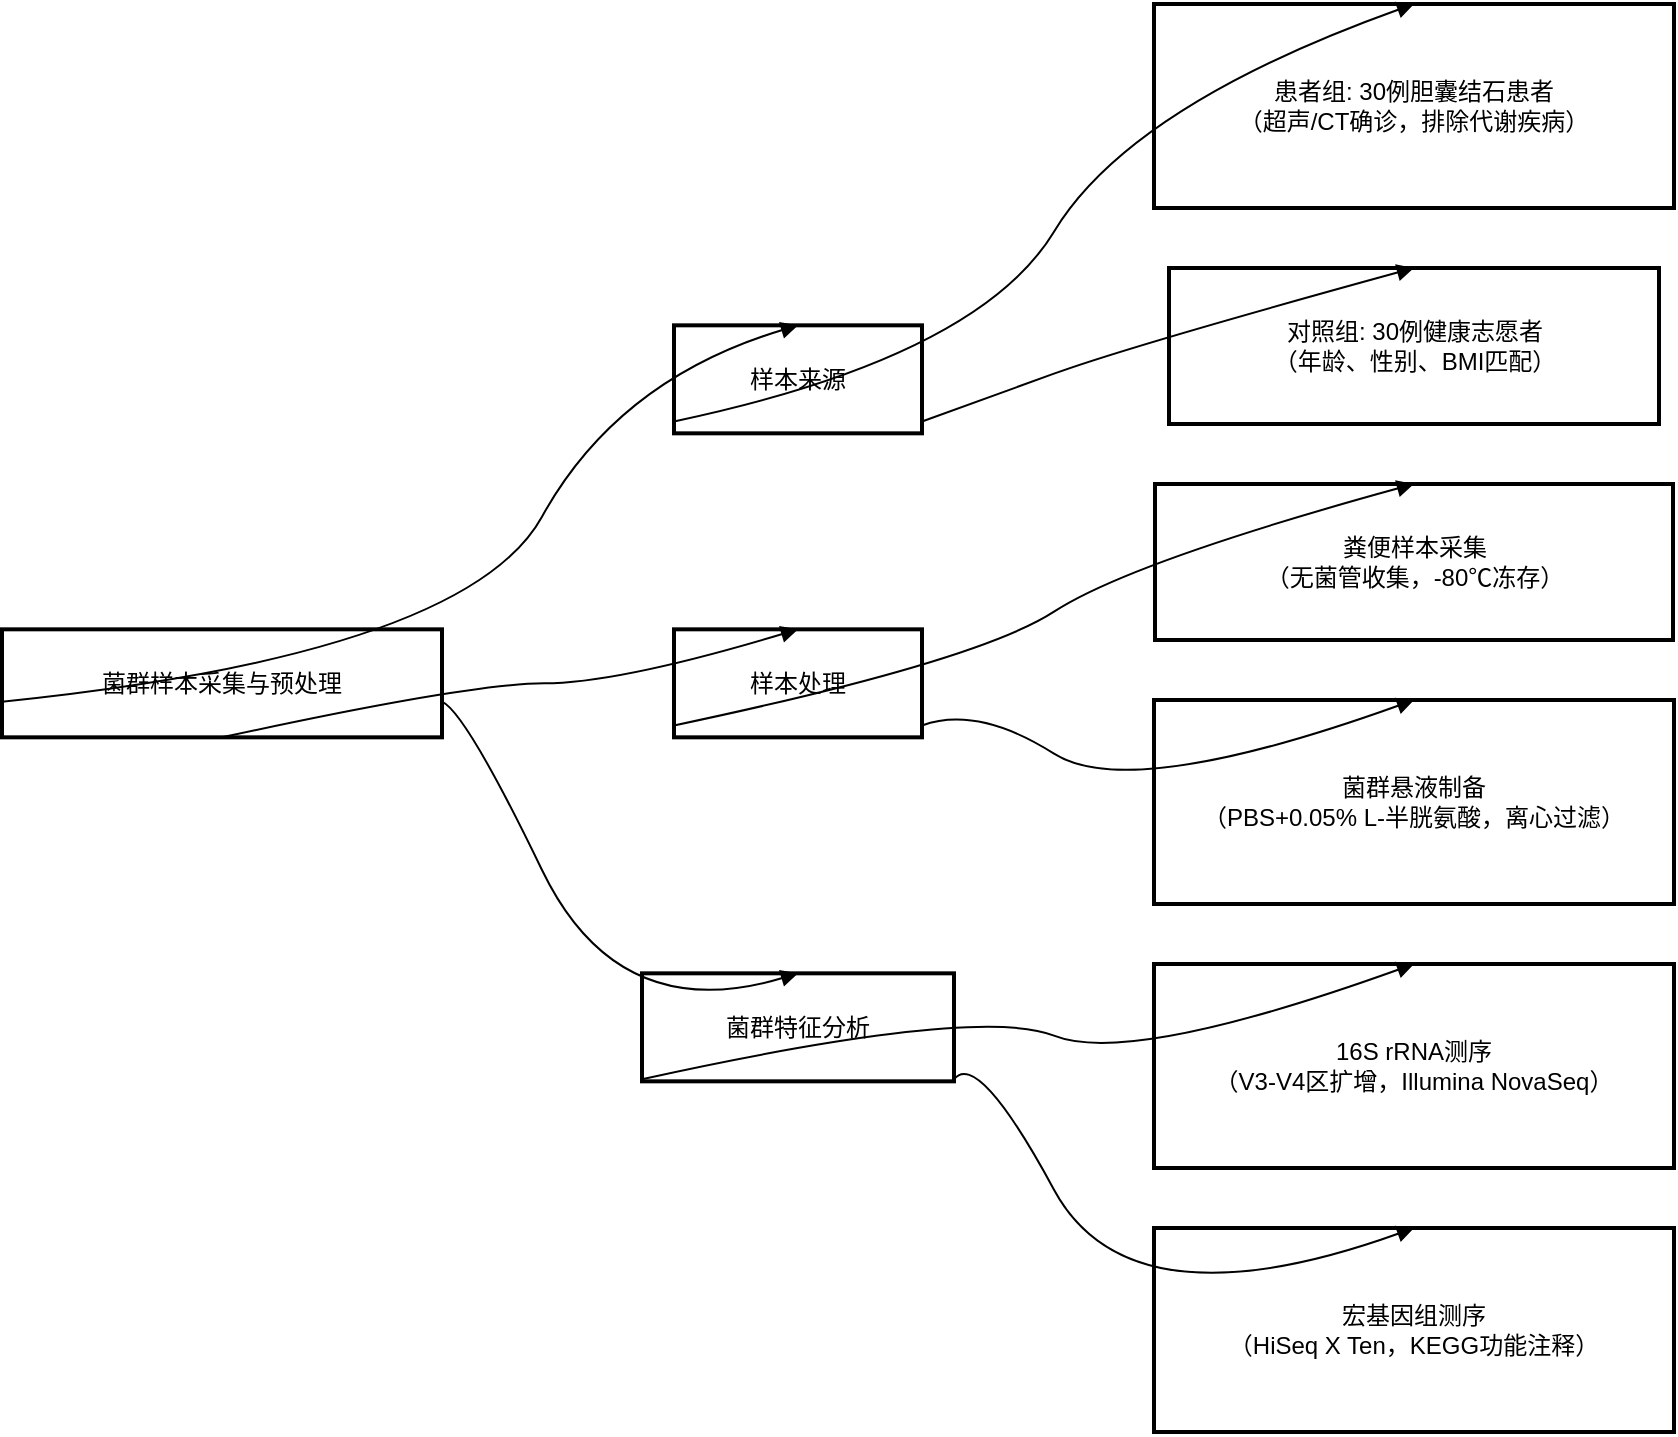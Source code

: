 <mxfile version="26.2.14">
  <diagram id="C5RBs43oDa-KdzZeNtuy" name="Page-1">
    <mxGraphModel dx="2245" dy="1931" grid="1" gridSize="10" guides="1" tooltips="1" connect="1" arrows="1" fold="1" page="1" pageScale="1" pageWidth="827" pageHeight="1169" math="0" shadow="0">
      <root>
        <mxCell id="WIyWlLk6GJQsqaUBKTNV-0" />
        <mxCell id="WIyWlLk6GJQsqaUBKTNV-1" parent="WIyWlLk6GJQsqaUBKTNV-0" />
        <mxCell id="n_GMTlLWjzd6wOx4EPxu-156" value="菌群样本采集与预处理" style="whiteSpace=wrap;strokeWidth=2;" vertex="1" parent="WIyWlLk6GJQsqaUBKTNV-1">
          <mxGeometry y="312.667" width="220" height="54" as="geometry" />
        </mxCell>
        <mxCell id="n_GMTlLWjzd6wOx4EPxu-157" value="样本来源" style="whiteSpace=wrap;strokeWidth=2;" vertex="1" parent="WIyWlLk6GJQsqaUBKTNV-1">
          <mxGeometry x="336" y="160.667" width="124" height="54" as="geometry" />
        </mxCell>
        <mxCell id="n_GMTlLWjzd6wOx4EPxu-158" value="样本处理" style="whiteSpace=wrap;strokeWidth=2;" vertex="1" parent="WIyWlLk6GJQsqaUBKTNV-1">
          <mxGeometry x="336" y="312.667" width="124" height="54" as="geometry" />
        </mxCell>
        <mxCell id="n_GMTlLWjzd6wOx4EPxu-159" value="菌群特征分析" style="whiteSpace=wrap;strokeWidth=2;" vertex="1" parent="WIyWlLk6GJQsqaUBKTNV-1">
          <mxGeometry x="320" y="484.667" width="156" height="54" as="geometry" />
        </mxCell>
        <mxCell id="n_GMTlLWjzd6wOx4EPxu-160" value="患者组: 30例胆囊结石患者&#xa;（超声/CT确诊，排除代谢疾病）" style="whiteSpace=wrap;strokeWidth=2;" vertex="1" parent="WIyWlLk6GJQsqaUBKTNV-1">
          <mxGeometry x="576" width="260" height="102" as="geometry" />
        </mxCell>
        <mxCell id="n_GMTlLWjzd6wOx4EPxu-161" value="对照组: 30例健康志愿者&#xa;（年龄、性别、BMI匹配）" style="whiteSpace=wrap;strokeWidth=2;" vertex="1" parent="WIyWlLk6GJQsqaUBKTNV-1">
          <mxGeometry x="583.5" y="132" width="245" height="78" as="geometry" />
        </mxCell>
        <mxCell id="n_GMTlLWjzd6wOx4EPxu-162" value="粪便样本采集&#xa;（无菌管收集，-80℃冻存）" style="whiteSpace=wrap;strokeWidth=2;" vertex="1" parent="WIyWlLk6GJQsqaUBKTNV-1">
          <mxGeometry x="576.5" y="240" width="259" height="78" as="geometry" />
        </mxCell>
        <mxCell id="n_GMTlLWjzd6wOx4EPxu-163" value="菌群悬液制备&#xa;（PBS+0.05% L-半胱氨酸，离心过滤）" style="whiteSpace=wrap;strokeWidth=2;" vertex="1" parent="WIyWlLk6GJQsqaUBKTNV-1">
          <mxGeometry x="576" y="348" width="260" height="102" as="geometry" />
        </mxCell>
        <mxCell id="n_GMTlLWjzd6wOx4EPxu-164" value="16S rRNA测序&#xa;（V3-V4区扩增，Illumina NovaSeq）" style="whiteSpace=wrap;strokeWidth=2;" vertex="1" parent="WIyWlLk6GJQsqaUBKTNV-1">
          <mxGeometry x="576" y="480" width="260" height="102" as="geometry" />
        </mxCell>
        <mxCell id="n_GMTlLWjzd6wOx4EPxu-165" value="宏基因组测序&#xa;（HiSeq X Ten，KEGG功能注释）" style="whiteSpace=wrap;strokeWidth=2;" vertex="1" parent="WIyWlLk6GJQsqaUBKTNV-1">
          <mxGeometry x="576" y="612" width="260" height="102" as="geometry" />
        </mxCell>
        <mxCell id="n_GMTlLWjzd6wOx4EPxu-166" value="" style="curved=1;startArrow=none;endArrow=block;exitX=0;exitY=0.67;entryX=0.5;entryY=0;rounded=0;noEdgeStyle=1;orthogonal=1;" edge="1" parent="WIyWlLk6GJQsqaUBKTNV-1" source="n_GMTlLWjzd6wOx4EPxu-156" target="n_GMTlLWjzd6wOx4EPxu-157">
          <mxGeometry relative="1" as="geometry">
            <Array as="points">
              <mxPoint x="232" y="325" />
              <mxPoint x="308" y="187.667" />
            </Array>
          </mxGeometry>
        </mxCell>
        <mxCell id="n_GMTlLWjzd6wOx4EPxu-167" value="" style="curved=1;startArrow=none;endArrow=block;exitX=0.5;exitY=1;entryX=0.5;entryY=0;rounded=0;noEdgeStyle=1;orthogonal=1;" edge="1" parent="WIyWlLk6GJQsqaUBKTNV-1" source="n_GMTlLWjzd6wOx4EPxu-156" target="n_GMTlLWjzd6wOx4EPxu-158">
          <mxGeometry relative="1" as="geometry">
            <Array as="points">
              <mxPoint x="234" y="339.667" />
              <mxPoint x="308" y="339.667" />
            </Array>
          </mxGeometry>
        </mxCell>
        <mxCell id="n_GMTlLWjzd6wOx4EPxu-168" value="" style="curved=1;startArrow=none;endArrow=block;exitX=1;exitY=0.67;entryX=0.5;entryY=0;rounded=0;noEdgeStyle=1;orthogonal=1;" edge="1" parent="WIyWlLk6GJQsqaUBKTNV-1" source="n_GMTlLWjzd6wOx4EPxu-156" target="n_GMTlLWjzd6wOx4EPxu-159">
          <mxGeometry relative="1" as="geometry">
            <Array as="points">
              <mxPoint x="232" y="354.333" />
              <mxPoint x="308" y="511.667" />
            </Array>
          </mxGeometry>
        </mxCell>
        <mxCell id="n_GMTlLWjzd6wOx4EPxu-169" value="" style="curved=1;startArrow=none;endArrow=block;exitX=0;exitY=0.89;entryX=0.5;entryY=0;rounded=0;noEdgeStyle=1;orthogonal=1;" edge="1" parent="WIyWlLk6GJQsqaUBKTNV-1" source="n_GMTlLWjzd6wOx4EPxu-157" target="n_GMTlLWjzd6wOx4EPxu-160">
          <mxGeometry relative="1" as="geometry">
            <Array as="points">
              <mxPoint x="488" y="176.667" />
              <mxPoint x="564" y="51" />
            </Array>
          </mxGeometry>
        </mxCell>
        <mxCell id="n_GMTlLWjzd6wOx4EPxu-170" value="" style="curved=1;startArrow=none;endArrow=block;exitX=1;exitY=0.89;entryX=0.5;entryY=0;rounded=0;noEdgeStyle=1;orthogonal=1;" edge="1" parent="WIyWlLk6GJQsqaUBKTNV-1" source="n_GMTlLWjzd6wOx4EPxu-157" target="n_GMTlLWjzd6wOx4EPxu-161">
          <mxGeometry relative="1" as="geometry">
            <Array as="points">
              <mxPoint x="488" y="198.667" />
              <mxPoint x="564" y="171" />
            </Array>
          </mxGeometry>
        </mxCell>
        <mxCell id="n_GMTlLWjzd6wOx4EPxu-171" value="" style="curved=1;startArrow=none;endArrow=block;exitX=0;exitY=0.89;entryX=0.5;entryY=0;rounded=0;noEdgeStyle=1;orthogonal=1;" edge="1" parent="WIyWlLk6GJQsqaUBKTNV-1" source="n_GMTlLWjzd6wOx4EPxu-158" target="n_GMTlLWjzd6wOx4EPxu-162">
          <mxGeometry relative="1" as="geometry">
            <Array as="points">
              <mxPoint x="488" y="328.667" />
              <mxPoint x="564" y="279" />
            </Array>
          </mxGeometry>
        </mxCell>
        <mxCell id="n_GMTlLWjzd6wOx4EPxu-172" value="" style="curved=1;startArrow=none;endArrow=block;exitX=1;exitY=0.89;entryX=0.5;entryY=0;rounded=0;noEdgeStyle=1;orthogonal=1;" edge="1" parent="WIyWlLk6GJQsqaUBKTNV-1" source="n_GMTlLWjzd6wOx4EPxu-158" target="n_GMTlLWjzd6wOx4EPxu-163">
          <mxGeometry relative="1" as="geometry">
            <Array as="points">
              <mxPoint x="488" y="350.667" />
              <mxPoint x="564" y="399" />
            </Array>
          </mxGeometry>
        </mxCell>
        <mxCell id="n_GMTlLWjzd6wOx4EPxu-173" value="" style="curved=1;startArrow=none;endArrow=block;exitX=0;exitY=0.98;entryX=0.5;entryY=0;rounded=0;noEdgeStyle=1;orthogonal=1;" edge="1" parent="WIyWlLk6GJQsqaUBKTNV-1" source="n_GMTlLWjzd6wOx4EPxu-159" target="n_GMTlLWjzd6wOx4EPxu-164">
          <mxGeometry relative="1" as="geometry">
            <Array as="points">
              <mxPoint x="488" y="500.667" />
              <mxPoint x="564" y="531" />
            </Array>
          </mxGeometry>
        </mxCell>
        <mxCell id="n_GMTlLWjzd6wOx4EPxu-174" value="" style="curved=1;startArrow=none;endArrow=block;exitX=1;exitY=0.98;entryX=0.5;entryY=0;rounded=0;noEdgeStyle=1;orthogonal=1;" edge="1" parent="WIyWlLk6GJQsqaUBKTNV-1" source="n_GMTlLWjzd6wOx4EPxu-159" target="n_GMTlLWjzd6wOx4EPxu-165">
          <mxGeometry relative="1" as="geometry">
            <Array as="points">
              <mxPoint x="488" y="522.667" />
              <mxPoint x="564" y="663" />
            </Array>
          </mxGeometry>
        </mxCell>
      </root>
    </mxGraphModel>
  </diagram>
</mxfile>
